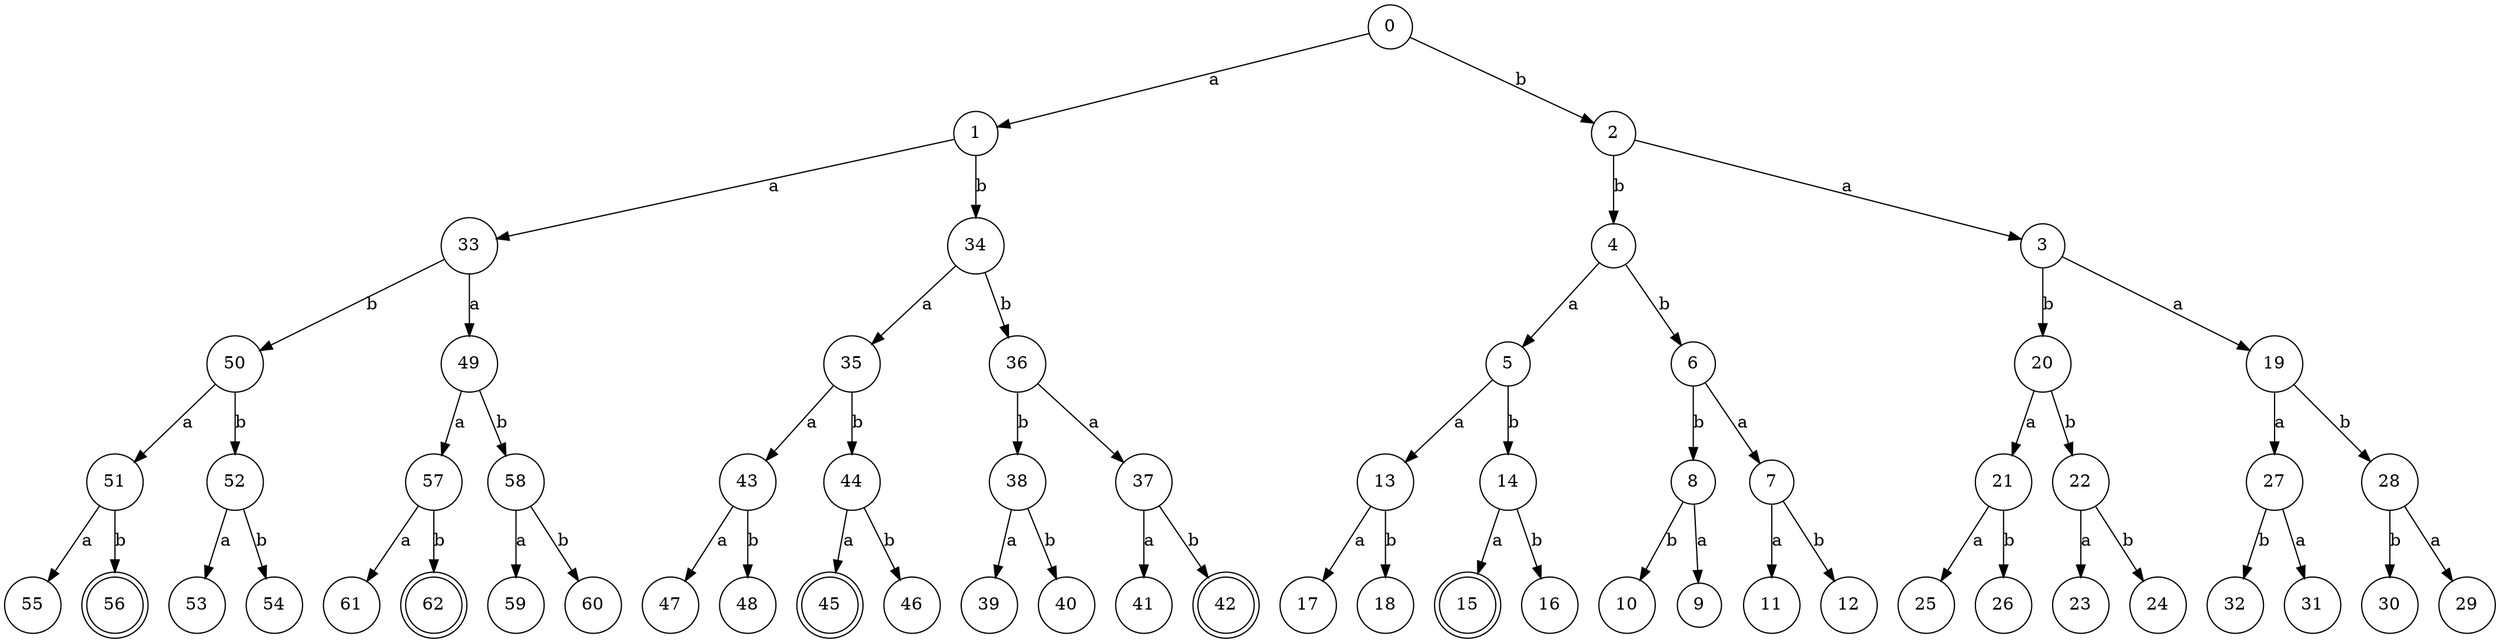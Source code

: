 digraph G {
node_0 [shape=circle,label="0"];
	node_0 -> node_1 [label="a"];
	node_0 -> node_2 [label="b"];
node_61 [shape=circle,label="61"];
node_20 [shape=circle,label="20"];
	node_20 -> node_21 [label="a"];
	node_20 -> node_22 [label="b"];
node_47 [shape=circle,label="47"];
node_41 [shape=circle,label="41"];
node_59 [shape=circle,label="59"];
node_15 [shape=doublecircle,label="15"];
node_1 [shape=circle,label="1"];
	node_1 -> node_33 [label="a"];
	node_1 -> node_34 [label="b"];
node_5 [shape=circle,label="5"];
	node_5 -> node_13 [label="a"];
	node_5 -> node_14 [label="b"];
node_35 [shape=circle,label="35"];
	node_35 -> node_43 [label="a"];
	node_35 -> node_44 [label="b"];
node_10 [shape=circle,label="10"];
node_51 [shape=circle,label="51"];
	node_51 -> node_55 [label="a"];
	node_51 -> node_56 [label="b"];
node_38 [shape=circle,label="38"];
	node_38 -> node_39 [label="a"];
	node_38 -> node_40 [label="b"];
node_34 [shape=circle,label="34"];
	node_34 -> node_35 [label="a"];
	node_34 -> node_36 [label="b"];
node_4 [shape=circle,label="4"];
	node_4 -> node_5 [label="a"];
	node_4 -> node_6 [label="b"];
node_43 [shape=circle,label="43"];
	node_43 -> node_47 [label="a"];
	node_43 -> node_48 [label="b"];
node_45 [shape=doublecircle,label="45"];
node_32 [shape=circle,label="32"];
node_36 [shape=circle,label="36"];
	node_36 -> node_37 [label="a"];
	node_36 -> node_38 [label="b"];
node_55 [shape=circle,label="55"];
node_62 [shape=doublecircle,label="62"];
node_50 [shape=circle,label="50"];
	node_50 -> node_51 [label="a"];
	node_50 -> node_52 [label="b"];
node_21 [shape=circle,label="21"];
	node_21 -> node_25 [label="a"];
	node_21 -> node_26 [label="b"];
node_31 [shape=circle,label="31"];
node_14 [shape=circle,label="14"];
	node_14 -> node_15 [label="a"];
	node_14 -> node_16 [label="b"];
node_53 [shape=circle,label="53"];
node_33 [shape=circle,label="33"];
	node_33 -> node_49 [label="a"];
	node_33 -> node_50 [label="b"];
node_49 [shape=circle,label="49"];
	node_49 -> node_57 [label="a"];
	node_49 -> node_58 [label="b"];
node_37 [shape=circle,label="37"];
	node_37 -> node_41 [label="a"];
	node_37 -> node_42 [label="b"];
node_22 [shape=circle,label="22"];
	node_22 -> node_23 [label="a"];
	node_22 -> node_24 [label="b"];
node_60 [shape=circle,label="60"];
node_2 [shape=circle,label="2"];
	node_2 -> node_3 [label="a"];
	node_2 -> node_4 [label="b"];
node_8 [shape=circle,label="8"];
	node_8 -> node_9 [label="a"];
	node_8 -> node_10 [label="b"];
node_17 [shape=circle,label="17"];
node_30 [shape=circle,label="30"];
node_39 [shape=circle,label="39"];
node_56 [shape=doublecircle,label="56"];
node_58 [shape=circle,label="58"];
	node_58 -> node_59 [label="a"];
	node_58 -> node_60 [label="b"];
node_19 [shape=circle,label="19"];
	node_19 -> node_27 [label="a"];
	node_19 -> node_28 [label="b"];
node_3 [shape=circle,label="3"];
	node_3 -> node_19 [label="a"];
	node_3 -> node_20 [label="b"];
node_6 [shape=circle,label="6"];
	node_6 -> node_7 [label="a"];
	node_6 -> node_8 [label="b"];
node_42 [shape=doublecircle,label="42"];
node_24 [shape=circle,label="24"];
node_7 [shape=circle,label="7"];
	node_7 -> node_11 [label="a"];
	node_7 -> node_12 [label="b"];
node_52 [shape=circle,label="52"];
	node_52 -> node_53 [label="a"];
	node_52 -> node_54 [label="b"];
node_18 [shape=circle,label="18"];
node_46 [shape=circle,label="46"];
node_23 [shape=circle,label="23"];
node_16 [shape=circle,label="16"];
node_11 [shape=circle,label="11"];
node_26 [shape=circle,label="26"];
node_28 [shape=circle,label="28"];
	node_28 -> node_29 [label="a"];
	node_28 -> node_30 [label="b"];
node_12 [shape=circle,label="12"];
node_27 [shape=circle,label="27"];
	node_27 -> node_31 [label="a"];
	node_27 -> node_32 [label="b"];
node_54 [shape=circle,label="54"];
node_44 [shape=circle,label="44"];
	node_44 -> node_45 [label="a"];
	node_44 -> node_46 [label="b"];
node_9 [shape=circle,label="9"];
node_29 [shape=circle,label="29"];
node_40 [shape=circle,label="40"];
node_57 [shape=circle,label="57"];
	node_57 -> node_61 [label="a"];
	node_57 -> node_62 [label="b"];
node_48 [shape=circle,label="48"];
node_13 [shape=circle,label="13"];
	node_13 -> node_17 [label="a"];
	node_13 -> node_18 [label="b"];
node_25 [shape=circle,label="25"];
}

